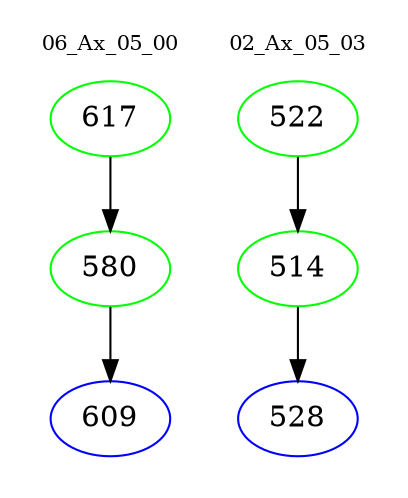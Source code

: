 digraph{
subgraph cluster_0 {
color = white
label = "06_Ax_05_00";
fontsize=10;
T0_617 [label="617", color="green"]
T0_617 -> T0_580 [color="black"]
T0_580 [label="580", color="green"]
T0_580 -> T0_609 [color="black"]
T0_609 [label="609", color="blue"]
}
subgraph cluster_1 {
color = white
label = "02_Ax_05_03";
fontsize=10;
T1_522 [label="522", color="green"]
T1_522 -> T1_514 [color="black"]
T1_514 [label="514", color="green"]
T1_514 -> T1_528 [color="black"]
T1_528 [label="528", color="blue"]
}
}
